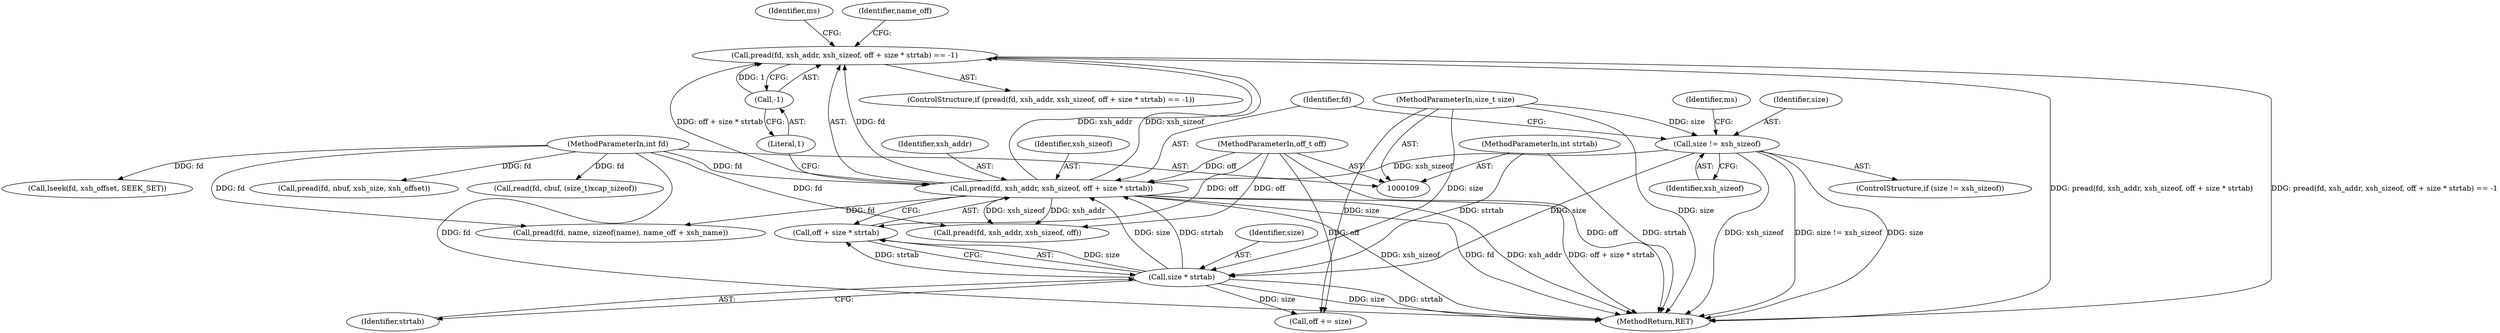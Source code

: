 digraph "1_file_445c8fb0ebff85195be94cd9f7e1df89cade5c7f_1@API" {
"1000163" [label="(Call,pread(fd, xsh_addr, xsh_sizeof, off + size * strtab) == -1)"];
"1000164" [label="(Call,pread(fd, xsh_addr, xsh_sizeof, off + size * strtab))"];
"1000113" [label="(MethodParameterIn,int fd)"];
"1000146" [label="(Call,size != xsh_sizeof)"];
"1000116" [label="(MethodParameterIn,size_t size)"];
"1000114" [label="(MethodParameterIn,off_t off)"];
"1000170" [label="(Call,size * strtab)"];
"1000120" [label="(MethodParameterIn,int strtab)"];
"1000173" [label="(Call,-1)"];
"1000177" [label="(Identifier,ms)"];
"1000162" [label="(ControlStructure,if (pread(fd, xsh_addr, xsh_sizeof, off + size * strtab) == -1))"];
"1000153" [label="(Identifier,ms)"];
"1000148" [label="(Identifier,xsh_sizeof)"];
"1000114" [label="(MethodParameterIn,off_t off)"];
"1000699" [label="(MethodReturn,RET)"];
"1000163" [label="(Call,pread(fd, xsh_addr, xsh_sizeof, off + size * strtab) == -1)"];
"1000146" [label="(Call,size != xsh_sizeof)"];
"1000226" [label="(Call,pread(fd, xsh_addr, xsh_sizeof, off))"];
"1000116" [label="(MethodParameterIn,size_t size)"];
"1000165" [label="(Identifier,fd)"];
"1000191" [label="(Call,pread(fd, name, sizeof(name), name_off + xsh_name))"];
"1000166" [label="(Identifier,xsh_addr)"];
"1000384" [label="(Call,read(fd, cbuf, (size_t)xcap_sizeof))"];
"1000171" [label="(Identifier,size)"];
"1000120" [label="(MethodParameterIn,int strtab)"];
"1000173" [label="(Call,-1)"];
"1000172" [label="(Identifier,strtab)"];
"1000239" [label="(Call,off += size)"];
"1000351" [label="(Call,lseek(fd, xsh_offset, SEEK_SET))"];
"1000182" [label="(Identifier,name_off)"];
"1000145" [label="(ControlStructure,if (size != xsh_sizeof))"];
"1000164" [label="(Call,pread(fd, xsh_addr, xsh_sizeof, off + size * strtab))"];
"1000170" [label="(Call,size * strtab)"];
"1000284" [label="(Call,pread(fd, nbuf, xsh_size, xsh_offset))"];
"1000167" [label="(Identifier,xsh_sizeof)"];
"1000174" [label="(Literal,1)"];
"1000147" [label="(Identifier,size)"];
"1000168" [label="(Call,off + size * strtab)"];
"1000113" [label="(MethodParameterIn,int fd)"];
"1000163" -> "1000162"  [label="AST: "];
"1000163" -> "1000173"  [label="CFG: "];
"1000164" -> "1000163"  [label="AST: "];
"1000173" -> "1000163"  [label="AST: "];
"1000177" -> "1000163"  [label="CFG: "];
"1000182" -> "1000163"  [label="CFG: "];
"1000163" -> "1000699"  [label="DDG: pread(fd, xsh_addr, xsh_sizeof, off + size * strtab)"];
"1000163" -> "1000699"  [label="DDG: pread(fd, xsh_addr, xsh_sizeof, off + size * strtab) == -1"];
"1000164" -> "1000163"  [label="DDG: fd"];
"1000164" -> "1000163"  [label="DDG: xsh_addr"];
"1000164" -> "1000163"  [label="DDG: xsh_sizeof"];
"1000164" -> "1000163"  [label="DDG: off + size * strtab"];
"1000173" -> "1000163"  [label="DDG: 1"];
"1000164" -> "1000168"  [label="CFG: "];
"1000165" -> "1000164"  [label="AST: "];
"1000166" -> "1000164"  [label="AST: "];
"1000167" -> "1000164"  [label="AST: "];
"1000168" -> "1000164"  [label="AST: "];
"1000174" -> "1000164"  [label="CFG: "];
"1000164" -> "1000699"  [label="DDG: off + size * strtab"];
"1000164" -> "1000699"  [label="DDG: xsh_addr"];
"1000164" -> "1000699"  [label="DDG: xsh_sizeof"];
"1000164" -> "1000699"  [label="DDG: fd"];
"1000113" -> "1000164"  [label="DDG: fd"];
"1000146" -> "1000164"  [label="DDG: xsh_sizeof"];
"1000114" -> "1000164"  [label="DDG: off"];
"1000170" -> "1000164"  [label="DDG: size"];
"1000170" -> "1000164"  [label="DDG: strtab"];
"1000164" -> "1000191"  [label="DDG: fd"];
"1000164" -> "1000226"  [label="DDG: xsh_addr"];
"1000164" -> "1000226"  [label="DDG: xsh_sizeof"];
"1000113" -> "1000109"  [label="AST: "];
"1000113" -> "1000699"  [label="DDG: fd"];
"1000113" -> "1000191"  [label="DDG: fd"];
"1000113" -> "1000226"  [label="DDG: fd"];
"1000113" -> "1000284"  [label="DDG: fd"];
"1000113" -> "1000351"  [label="DDG: fd"];
"1000113" -> "1000384"  [label="DDG: fd"];
"1000146" -> "1000145"  [label="AST: "];
"1000146" -> "1000148"  [label="CFG: "];
"1000147" -> "1000146"  [label="AST: "];
"1000148" -> "1000146"  [label="AST: "];
"1000153" -> "1000146"  [label="CFG: "];
"1000165" -> "1000146"  [label="CFG: "];
"1000146" -> "1000699"  [label="DDG: xsh_sizeof"];
"1000146" -> "1000699"  [label="DDG: size != xsh_sizeof"];
"1000146" -> "1000699"  [label="DDG: size"];
"1000116" -> "1000146"  [label="DDG: size"];
"1000146" -> "1000170"  [label="DDG: size"];
"1000116" -> "1000109"  [label="AST: "];
"1000116" -> "1000699"  [label="DDG: size"];
"1000116" -> "1000170"  [label="DDG: size"];
"1000116" -> "1000239"  [label="DDG: size"];
"1000114" -> "1000109"  [label="AST: "];
"1000114" -> "1000699"  [label="DDG: off"];
"1000114" -> "1000168"  [label="DDG: off"];
"1000114" -> "1000226"  [label="DDG: off"];
"1000114" -> "1000239"  [label="DDG: off"];
"1000170" -> "1000168"  [label="AST: "];
"1000170" -> "1000172"  [label="CFG: "];
"1000171" -> "1000170"  [label="AST: "];
"1000172" -> "1000170"  [label="AST: "];
"1000168" -> "1000170"  [label="CFG: "];
"1000170" -> "1000699"  [label="DDG: strtab"];
"1000170" -> "1000699"  [label="DDG: size"];
"1000170" -> "1000168"  [label="DDG: size"];
"1000170" -> "1000168"  [label="DDG: strtab"];
"1000120" -> "1000170"  [label="DDG: strtab"];
"1000170" -> "1000239"  [label="DDG: size"];
"1000120" -> "1000109"  [label="AST: "];
"1000120" -> "1000699"  [label="DDG: strtab"];
"1000173" -> "1000174"  [label="CFG: "];
"1000174" -> "1000173"  [label="AST: "];
}
